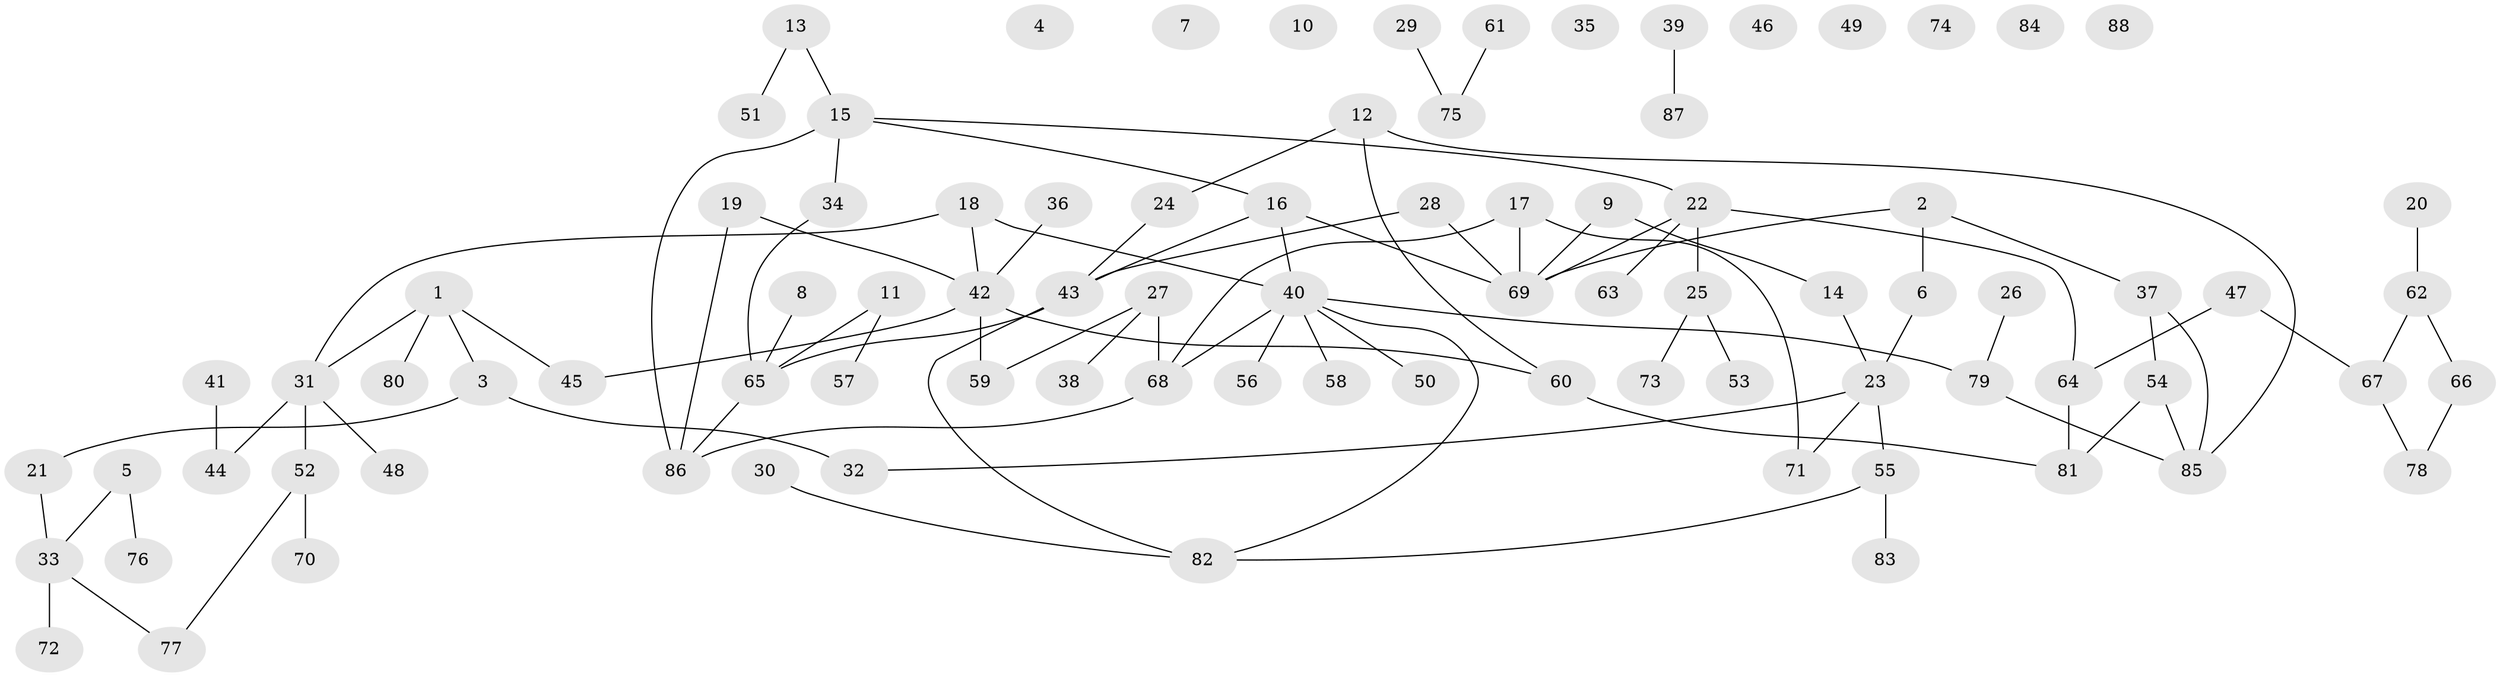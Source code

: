 // Generated by graph-tools (version 1.1) at 2025/49/03/09/25 03:49:09]
// undirected, 88 vertices, 98 edges
graph export_dot {
graph [start="1"]
  node [color=gray90,style=filled];
  1;
  2;
  3;
  4;
  5;
  6;
  7;
  8;
  9;
  10;
  11;
  12;
  13;
  14;
  15;
  16;
  17;
  18;
  19;
  20;
  21;
  22;
  23;
  24;
  25;
  26;
  27;
  28;
  29;
  30;
  31;
  32;
  33;
  34;
  35;
  36;
  37;
  38;
  39;
  40;
  41;
  42;
  43;
  44;
  45;
  46;
  47;
  48;
  49;
  50;
  51;
  52;
  53;
  54;
  55;
  56;
  57;
  58;
  59;
  60;
  61;
  62;
  63;
  64;
  65;
  66;
  67;
  68;
  69;
  70;
  71;
  72;
  73;
  74;
  75;
  76;
  77;
  78;
  79;
  80;
  81;
  82;
  83;
  84;
  85;
  86;
  87;
  88;
  1 -- 3;
  1 -- 31;
  1 -- 45;
  1 -- 80;
  2 -- 6;
  2 -- 37;
  2 -- 69;
  3 -- 21;
  3 -- 32;
  5 -- 33;
  5 -- 76;
  6 -- 23;
  8 -- 65;
  9 -- 14;
  9 -- 69;
  11 -- 57;
  11 -- 65;
  12 -- 24;
  12 -- 60;
  12 -- 85;
  13 -- 15;
  13 -- 51;
  14 -- 23;
  15 -- 16;
  15 -- 22;
  15 -- 34;
  15 -- 86;
  16 -- 40;
  16 -- 43;
  16 -- 69;
  17 -- 68;
  17 -- 69;
  17 -- 71;
  18 -- 31;
  18 -- 40;
  18 -- 42;
  19 -- 42;
  19 -- 86;
  20 -- 62;
  21 -- 33;
  22 -- 25;
  22 -- 63;
  22 -- 64;
  22 -- 69;
  23 -- 32;
  23 -- 55;
  23 -- 71;
  24 -- 43;
  25 -- 53;
  25 -- 73;
  26 -- 79;
  27 -- 38;
  27 -- 59;
  27 -- 68;
  28 -- 43;
  28 -- 69;
  29 -- 75;
  30 -- 82;
  31 -- 44;
  31 -- 48;
  31 -- 52;
  33 -- 72;
  33 -- 77;
  34 -- 65;
  36 -- 42;
  37 -- 54;
  37 -- 85;
  39 -- 87;
  40 -- 50;
  40 -- 56;
  40 -- 58;
  40 -- 68;
  40 -- 79;
  40 -- 82;
  41 -- 44;
  42 -- 45;
  42 -- 59;
  42 -- 60;
  43 -- 65;
  43 -- 82;
  47 -- 64;
  47 -- 67;
  52 -- 70;
  52 -- 77;
  54 -- 81;
  54 -- 85;
  55 -- 82;
  55 -- 83;
  60 -- 81;
  61 -- 75;
  62 -- 66;
  62 -- 67;
  64 -- 81;
  65 -- 86;
  66 -- 78;
  67 -- 78;
  68 -- 86;
  79 -- 85;
}

